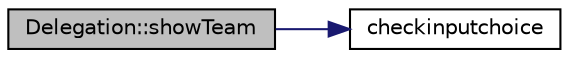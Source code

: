 digraph "Delegation::showTeam"
{
 // LATEX_PDF_SIZE
  edge [fontname="Helvetica",fontsize="10",labelfontname="Helvetica",labelfontsize="10"];
  node [fontname="Helvetica",fontsize="10",shape=record];
  rankdir="LR";
  Node1 [label="Delegation::showTeam",height=0.2,width=0.4,color="black", fillcolor="grey75", style="filled", fontcolor="black",tooltip=" "];
  Node1 -> Node2 [color="midnightblue",fontsize="10",style="solid",fontname="Helvetica"];
  Node2 [label="checkinputchoice",height=0.2,width=0.4,color="black", fillcolor="white", style="filled",URL="$_menus_8cpp.html#a9a825f830de2a8df955bbffae0852fd8",tooltip=" "];
}
